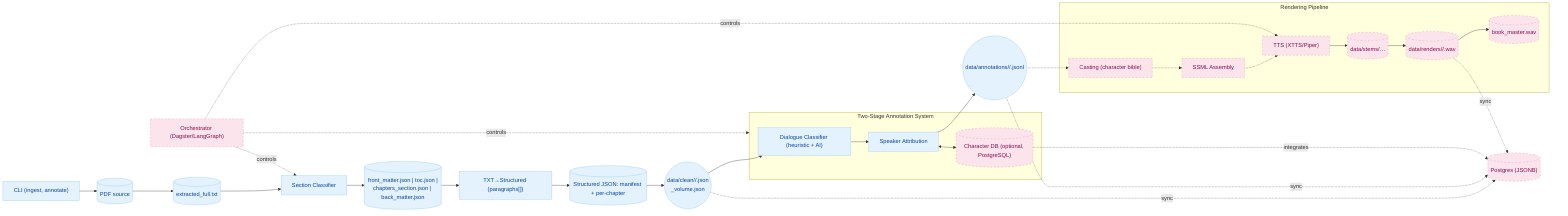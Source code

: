 flowchart LR
	classDef today fill:#e3f2fd,stroke:#90caf9,color:#0d47a1
	classDef future fill:#fce4ec,stroke:#f48fb1,color:#880e4f,stroke-dasharray: 5 5

	%% Entry & ingestion (today)
	CLI["CLI (ingest, annotate)"]:::today
	PDF[("PDF source")]:::today
	TXT[("extracted_full.txt")]:::today
	SectionClassifier["Section Classifier"]:::today
	Classified[("front_matter.json | toc.json |\nchapters_section.json | back_matter.json")]:::today
	Structurer["TXT→Structured (paragraphs[])"]:::today
	JSONStruct[("Structured JSON: manifest + per-chapter")]:::today
	CleanArtifacts(("data/clean/<book>/<chapter>.json\n<pdf_stem>_volume.json")):::today

	%% Two-stage annotation system (DB optional/future)
	subgraph TwoStage["Two-Stage Annotation System"]
		DialogueAgent["Dialogue Classifier (heuristic + AI)"]:::today
		SpeakerAgent["Speaker Attribution"]:::today
		CharDB[("Character DB (optional, PostgreSQL)")]:::future
	end

	Annos(("data/annotations/<book>/<chapter>.jsonl")):::today

	%% Rendering (future)
	subgraph TTS["Rendering Pipeline"]
		Casting["Casting (character bible)"]:::future
		SSML["SSML Assembly"]:::future
		TTSNode["TTS (XTTS/Piper)"]:::future
		Stems[("data/stems/…")]:::future
		Renders[("data/renders/<book>/<chapter>.wav")]:::future
		Master[("book_master.wav")]:::future
	end

	Orchestrator["Orchestrator (Dagster/LangGraph)"]:::future
	DB[("Postgres (JSONB)")]:::future

	%% Flow
	CLI --> PDF --> TXT --> SectionClassifier --> Classified --> Structurer --> JSONStruct --> CleanArtifacts
	CleanArtifacts --> DialogueAgent --> SpeakerAgent --> Annos
	SpeakerAgent <--> CharDB

	Annos -.-> Casting -.-> SSML -.-> TTSNode --> Stems --> Renders --> Master
	Orchestrator -.controls.-> SectionClassifier
	Orchestrator -.controls.-> TwoStage
	Orchestrator -.controls.-> TTSNode

	CleanArtifacts -.sync.-> DB
	Annos -.sync.-> DB
	Renders -.sync.-> DB
	CharDB -.integrates.-> DB